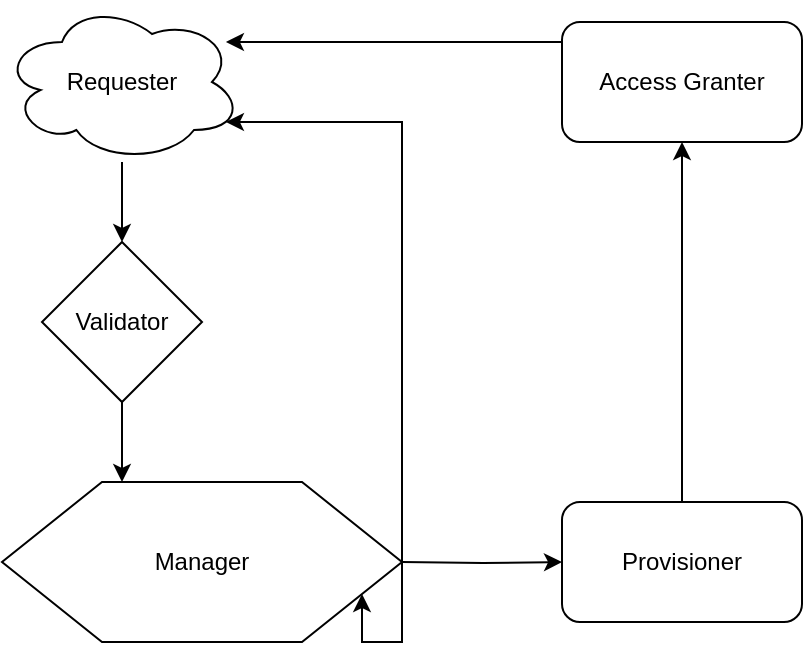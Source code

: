 <mxfile version="13.3.9" type="device" pages="5"><diagram id="b5QA2U0obfnR6psDowaY" name="Page-1"><mxGraphModel dx="1366" dy="920" grid="1" gridSize="10" guides="1" tooltips="1" connect="1" arrows="1" fold="1" page="1" pageScale="1" pageWidth="850" pageHeight="1100" math="0" shadow="0"><root><mxCell id="0"/><mxCell id="1" parent="0"/><mxCell id="1qLpprnVvksGzE491ZAk-1" style="edgeStyle=orthogonalEdgeStyle;rounded=0;orthogonalLoop=1;jettySize=auto;html=1;" edge="1" parent="1" source="1qLpprnVvksGzE491ZAk-2" target="1qLpprnVvksGzE491ZAk-4"><mxGeometry relative="1" as="geometry"/></mxCell><mxCell id="1qLpprnVvksGzE491ZAk-2" value="Requester" style="ellipse;shape=cloud;whiteSpace=wrap;html=1;strokeColor=#000000;" vertex="1" parent="1"><mxGeometry x="40" y="40" width="120" height="80" as="geometry"/></mxCell><mxCell id="1qLpprnVvksGzE491ZAk-3" style="edgeStyle=orthogonalEdgeStyle;rounded=0;orthogonalLoop=1;jettySize=auto;html=1;" edge="1" parent="1" source="1qLpprnVvksGzE491ZAk-4"><mxGeometry relative="1" as="geometry"><mxPoint x="100" y="280" as="targetPoint"/></mxGeometry></mxCell><mxCell id="1qLpprnVvksGzE491ZAk-4" value="Validator" style="rhombus;whiteSpace=wrap;html=1;strokeColor=#000000;" vertex="1" parent="1"><mxGeometry x="60" y="160" width="80" height="80" as="geometry"/></mxCell><mxCell id="1qLpprnVvksGzE491ZAk-5" style="edgeStyle=orthogonalEdgeStyle;rounded=0;orthogonalLoop=1;jettySize=auto;html=1;" edge="1" parent="1" source="1qLpprnVvksGzE491ZAk-6" target="1qLpprnVvksGzE491ZAk-8"><mxGeometry relative="1" as="geometry"/></mxCell><mxCell id="1qLpprnVvksGzE491ZAk-6" value="Provisioner" style="rounded=1;whiteSpace=wrap;html=1;strokeColor=#000000;" vertex="1" parent="1"><mxGeometry x="320" y="290" width="120" height="60" as="geometry"/></mxCell><mxCell id="1qLpprnVvksGzE491ZAk-7" style="edgeStyle=orthogonalEdgeStyle;rounded=0;orthogonalLoop=1;jettySize=auto;html=1;" edge="1" parent="1" source="1qLpprnVvksGzE491ZAk-8" target="1qLpprnVvksGzE491ZAk-2"><mxGeometry relative="1" as="geometry"><Array as="points"><mxPoint x="230" y="60"/><mxPoint x="230" y="60"/></Array></mxGeometry></mxCell><mxCell id="1qLpprnVvksGzE491ZAk-8" value="Access Granter" style="rounded=1;whiteSpace=wrap;html=1;strokeColor=#000000;" vertex="1" parent="1"><mxGeometry x="320" y="50" width="120" height="60" as="geometry"/></mxCell><mxCell id="1qLpprnVvksGzE491ZAk-9" style="edgeStyle=orthogonalEdgeStyle;rounded=0;orthogonalLoop=1;jettySize=auto;html=1;" edge="1" parent="1" target="1qLpprnVvksGzE491ZAk-6"><mxGeometry relative="1" as="geometry"><mxPoint x="240" y="320" as="sourcePoint"/></mxGeometry></mxCell><mxCell id="1qLpprnVvksGzE491ZAk-10" style="edgeStyle=orthogonalEdgeStyle;rounded=0;orthogonalLoop=1;jettySize=auto;html=1;" edge="1" parent="1" target="1qLpprnVvksGzE491ZAk-2"><mxGeometry relative="1" as="geometry"><Array as="points"><mxPoint x="240" y="100"/></Array><mxPoint x="240" y="320" as="sourcePoint"/></mxGeometry></mxCell><mxCell id="1qLpprnVvksGzE491ZAk-13" style="edgeStyle=orthogonalEdgeStyle;rounded=0;orthogonalLoop=1;jettySize=auto;html=1;entryX=1;entryY=0.75;entryDx=0;entryDy=0;exitX=1;exitY=0.5;exitDx=0;exitDy=0;" edge="1" parent="1" target="u8qjS0mAjr5R2-uHuz22-1"><mxGeometry relative="1" as="geometry"><Array as="points"><mxPoint x="240" y="360"/><mxPoint x="220" y="360"/></Array><mxPoint x="240" y="320" as="sourcePoint"/><mxPoint x="180" y="340" as="targetPoint"/></mxGeometry></mxCell><mxCell id="u8qjS0mAjr5R2-uHuz22-1" value="&lt;div align=&quot;center&quot;&gt;Manager&lt;/div&gt;" style="shape=hexagon;perimeter=hexagonPerimeter2;whiteSpace=wrap;html=1;strokeColor=#000000;strokeWidth=1;align=center;" vertex="1" parent="1"><mxGeometry x="40" y="280" width="200" height="80" as="geometry"/></mxCell></root></mxGraphModel></diagram><diagram id="k67eY6rTGJOU18pZnq8o" name="Page-2"><mxGraphModel dx="1366" dy="920" grid="1" gridSize="10" guides="1" tooltips="1" connect="1" arrows="1" fold="1" page="1" pageScale="1" pageWidth="850" pageHeight="1100" math="0" shadow="0"><root><mxCell id="ZcAS9JiNrZTuGgyrhyA3-0"/><mxCell id="ZcAS9JiNrZTuGgyrhyA3-1" parent="ZcAS9JiNrZTuGgyrhyA3-0"/><mxCell id="h4AQgNParEj3AX83HdM_-0" style="edgeStyle=orthogonalEdgeStyle;rounded=0;orthogonalLoop=1;jettySize=auto;html=1;" edge="1" parent="ZcAS9JiNrZTuGgyrhyA3-1" source="h4AQgNParEj3AX83HdM_-1" target="h4AQgNParEj3AX83HdM_-3"><mxGeometry relative="1" as="geometry"/></mxCell><mxCell id="h4AQgNParEj3AX83HdM_-1" value="Requester" style="ellipse;shape=cloud;whiteSpace=wrap;html=1;strokeColor=#000000;" vertex="1" parent="ZcAS9JiNrZTuGgyrhyA3-1"><mxGeometry x="40" y="40" width="120" height="80" as="geometry"/></mxCell><mxCell id="h4AQgNParEj3AX83HdM_-2" style="edgeStyle=orthogonalEdgeStyle;rounded=0;orthogonalLoop=1;jettySize=auto;html=1;" edge="1" parent="ZcAS9JiNrZTuGgyrhyA3-1" source="h4AQgNParEj3AX83HdM_-3"><mxGeometry relative="1" as="geometry"><mxPoint x="100" y="280" as="targetPoint"/></mxGeometry></mxCell><mxCell id="h4AQgNParEj3AX83HdM_-3" value="Validator" style="rhombus;whiteSpace=wrap;html=1;strokeColor=#000000;" vertex="1" parent="ZcAS9JiNrZTuGgyrhyA3-1"><mxGeometry x="60" y="160" width="80" height="80" as="geometry"/></mxCell><mxCell id="h4AQgNParEj3AX83HdM_-4" style="edgeStyle=orthogonalEdgeStyle;rounded=0;orthogonalLoop=1;jettySize=auto;html=1;" edge="1" parent="ZcAS9JiNrZTuGgyrhyA3-1" source="h4AQgNParEj3AX83HdM_-5" target="h4AQgNParEj3AX83HdM_-7"><mxGeometry relative="1" as="geometry"/></mxCell><mxCell id="h4AQgNParEj3AX83HdM_-5" value="Provisioner" style="rounded=1;whiteSpace=wrap;html=1;strokeColor=#000000;" vertex="1" parent="ZcAS9JiNrZTuGgyrhyA3-1"><mxGeometry x="320" y="290" width="120" height="60" as="geometry"/></mxCell><mxCell id="h4AQgNParEj3AX83HdM_-6" style="edgeStyle=orthogonalEdgeStyle;rounded=0;orthogonalLoop=1;jettySize=auto;html=1;" edge="1" parent="ZcAS9JiNrZTuGgyrhyA3-1" source="h4AQgNParEj3AX83HdM_-7" target="h4AQgNParEj3AX83HdM_-1"><mxGeometry relative="1" as="geometry"><Array as="points"><mxPoint x="230" y="60"/><mxPoint x="230" y="60"/></Array></mxGeometry></mxCell><mxCell id="h4AQgNParEj3AX83HdM_-7" value="Access Granter" style="rounded=1;whiteSpace=wrap;html=1;strokeColor=#000000;" vertex="1" parent="ZcAS9JiNrZTuGgyrhyA3-1"><mxGeometry x="320" y="50" width="120" height="60" as="geometry"/></mxCell><mxCell id="h4AQgNParEj3AX83HdM_-8" style="edgeStyle=orthogonalEdgeStyle;rounded=0;orthogonalLoop=1;jettySize=auto;html=1;" edge="1" parent="ZcAS9JiNrZTuGgyrhyA3-1" target="h4AQgNParEj3AX83HdM_-5"><mxGeometry relative="1" as="geometry"><mxPoint x="240" y="320" as="sourcePoint"/></mxGeometry></mxCell><mxCell id="h4AQgNParEj3AX83HdM_-9" style="edgeStyle=orthogonalEdgeStyle;rounded=0;orthogonalLoop=1;jettySize=auto;html=1;" edge="1" parent="ZcAS9JiNrZTuGgyrhyA3-1" target="h4AQgNParEj3AX83HdM_-1"><mxGeometry relative="1" as="geometry"><Array as="points"><mxPoint x="240" y="100"/></Array><mxPoint x="240" y="320" as="sourcePoint"/></mxGeometry></mxCell><mxCell id="h4AQgNParEj3AX83HdM_-10" style="edgeStyle=orthogonalEdgeStyle;rounded=0;orthogonalLoop=1;jettySize=auto;html=1;entryX=1;entryY=0.75;entryDx=0;entryDy=0;exitX=1;exitY=0.5;exitDx=0;exitDy=0;fillColor=#d5e8d4;strokeColor=#82b366;strokeWidth=3;" edge="1" parent="ZcAS9JiNrZTuGgyrhyA3-1" target="h4AQgNParEj3AX83HdM_-11"><mxGeometry relative="1" as="geometry"><Array as="points"><mxPoint x="240" y="360"/><mxPoint x="220" y="360"/></Array><mxPoint x="240" y="320" as="sourcePoint"/><mxPoint x="180" y="340" as="targetPoint"/></mxGeometry></mxCell><mxCell id="h4AQgNParEj3AX83HdM_-11" value="&lt;div align=&quot;center&quot;&gt;Manager&lt;/div&gt;" style="shape=hexagon;perimeter=hexagonPerimeter2;whiteSpace=wrap;html=1;strokeColor=#000000;strokeWidth=1;align=center;" vertex="1" parent="ZcAS9JiNrZTuGgyrhyA3-1"><mxGeometry x="40" y="280" width="200" height="80" as="geometry"/></mxCell></root></mxGraphModel></diagram><diagram id="1UWO5AwvelYBKagUxwAV" name="Page-3"><mxGraphModel dx="1366" dy="920" grid="1" gridSize="10" guides="1" tooltips="1" connect="1" arrows="1" fold="1" page="1" pageScale="1" pageWidth="850" pageHeight="1100" math="0" shadow="0"><root><mxCell id="Fz4IcNohfLFAvi4Asllj-0"/><mxCell id="Fz4IcNohfLFAvi4Asllj-1" parent="Fz4IcNohfLFAvi4Asllj-0"/><mxCell id="lWIGU9Tw46XyfqCTN6_2-0" style="edgeStyle=orthogonalEdgeStyle;rounded=0;orthogonalLoop=1;jettySize=auto;html=1;" edge="1" parent="Fz4IcNohfLFAvi4Asllj-1" source="lWIGU9Tw46XyfqCTN6_2-1" target="lWIGU9Tw46XyfqCTN6_2-3"><mxGeometry relative="1" as="geometry"/></mxCell><mxCell id="lWIGU9Tw46XyfqCTN6_2-1" value="Requester" style="ellipse;shape=cloud;whiteSpace=wrap;html=1;strokeColor=#000000;" vertex="1" parent="Fz4IcNohfLFAvi4Asllj-1"><mxGeometry x="40" y="40" width="120" height="80" as="geometry"/></mxCell><mxCell id="lWIGU9Tw46XyfqCTN6_2-2" style="edgeStyle=orthogonalEdgeStyle;rounded=0;orthogonalLoop=1;jettySize=auto;html=1;" edge="1" parent="Fz4IcNohfLFAvi4Asllj-1" source="lWIGU9Tw46XyfqCTN6_2-3"><mxGeometry relative="1" as="geometry"><mxPoint x="100" y="280" as="targetPoint"/></mxGeometry></mxCell><mxCell id="lWIGU9Tw46XyfqCTN6_2-3" value="Validator" style="rhombus;whiteSpace=wrap;html=1;strokeColor=#000000;" vertex="1" parent="Fz4IcNohfLFAvi4Asllj-1"><mxGeometry x="60" y="160" width="80" height="80" as="geometry"/></mxCell><mxCell id="lWIGU9Tw46XyfqCTN6_2-4" style="edgeStyle=orthogonalEdgeStyle;rounded=0;orthogonalLoop=1;jettySize=auto;html=1;" edge="1" parent="Fz4IcNohfLFAvi4Asllj-1" source="lWIGU9Tw46XyfqCTN6_2-5" target="lWIGU9Tw46XyfqCTN6_2-7"><mxGeometry relative="1" as="geometry"/></mxCell><mxCell id="lWIGU9Tw46XyfqCTN6_2-5" value="Provisioner" style="rounded=1;whiteSpace=wrap;html=1;strokeColor=#000000;" vertex="1" parent="Fz4IcNohfLFAvi4Asllj-1"><mxGeometry x="320" y="290" width="120" height="60" as="geometry"/></mxCell><mxCell id="lWIGU9Tw46XyfqCTN6_2-6" style="edgeStyle=orthogonalEdgeStyle;rounded=0;orthogonalLoop=1;jettySize=auto;html=1;" edge="1" parent="Fz4IcNohfLFAvi4Asllj-1" source="lWIGU9Tw46XyfqCTN6_2-7" target="lWIGU9Tw46XyfqCTN6_2-1"><mxGeometry relative="1" as="geometry"><Array as="points"><mxPoint x="230" y="60"/><mxPoint x="230" y="60"/></Array></mxGeometry></mxCell><mxCell id="lWIGU9Tw46XyfqCTN6_2-7" value="Access Granter" style="rounded=1;whiteSpace=wrap;html=1;strokeColor=#000000;" vertex="1" parent="Fz4IcNohfLFAvi4Asllj-1"><mxGeometry x="320" y="50" width="120" height="60" as="geometry"/></mxCell><mxCell id="lWIGU9Tw46XyfqCTN6_2-8" style="edgeStyle=orthogonalEdgeStyle;rounded=0;orthogonalLoop=1;jettySize=auto;html=1;" edge="1" parent="Fz4IcNohfLFAvi4Asllj-1" target="lWIGU9Tw46XyfqCTN6_2-5"><mxGeometry relative="1" as="geometry"><mxPoint x="240" y="320" as="sourcePoint"/></mxGeometry></mxCell><mxCell id="lWIGU9Tw46XyfqCTN6_2-9" style="edgeStyle=orthogonalEdgeStyle;rounded=0;orthogonalLoop=1;jettySize=auto;html=1;" edge="1" parent="Fz4IcNohfLFAvi4Asllj-1" target="lWIGU9Tw46XyfqCTN6_2-1"><mxGeometry relative="1" as="geometry"><Array as="points"><mxPoint x="240" y="100"/></Array><mxPoint x="240" y="320" as="sourcePoint"/></mxGeometry></mxCell><mxCell id="lWIGU9Tw46XyfqCTN6_2-11" value="&lt;div align=&quot;center&quot;&gt;Manager&lt;/div&gt;" style="shape=hexagon;perimeter=hexagonPerimeter2;whiteSpace=wrap;html=1;strokeColor=#82b366;strokeWidth=3;align=center;fillColor=#d5e8d4;" vertex="1" parent="Fz4IcNohfLFAvi4Asllj-1"><mxGeometry x="40" y="280" width="200" height="80" as="geometry"/></mxCell></root></mxGraphModel></diagram><diagram id="ug1zQ--hc-EBdkPg2A4n" name="Page-4"><mxGraphModel dx="1366" dy="920" grid="1" gridSize="10" guides="1" tooltips="1" connect="1" arrows="1" fold="1" page="1" pageScale="1" pageWidth="850" pageHeight="1100" math="0" shadow="0"><root><mxCell id="ZDnden4w_AgFxoEYTI9D-0"/><mxCell id="ZDnden4w_AgFxoEYTI9D-1" parent="ZDnden4w_AgFxoEYTI9D-0"/><mxCell id="ZDnden4w_AgFxoEYTI9D-2" style="edgeStyle=orthogonalEdgeStyle;rounded=0;orthogonalLoop=1;jettySize=auto;html=1;" edge="1" parent="ZDnden4w_AgFxoEYTI9D-1" source="ZDnden4w_AgFxoEYTI9D-3" target="ZDnden4w_AgFxoEYTI9D-5"><mxGeometry relative="1" as="geometry"/></mxCell><mxCell id="ZDnden4w_AgFxoEYTI9D-3" value="Requester" style="ellipse;shape=cloud;whiteSpace=wrap;html=1;strokeColor=#000000;" vertex="1" parent="ZDnden4w_AgFxoEYTI9D-1"><mxGeometry x="40" y="40" width="120" height="80" as="geometry"/></mxCell><mxCell id="ZDnden4w_AgFxoEYTI9D-4" style="edgeStyle=orthogonalEdgeStyle;rounded=0;orthogonalLoop=1;jettySize=auto;html=1;fillColor=#d5e8d4;strokeColor=#82b366;strokeWidth=3;" edge="1" parent="ZDnden4w_AgFxoEYTI9D-1" source="ZDnden4w_AgFxoEYTI9D-5"><mxGeometry relative="1" as="geometry"><mxPoint x="100" y="280" as="targetPoint"/></mxGeometry></mxCell><mxCell id="ZDnden4w_AgFxoEYTI9D-5" value="Validator" style="rhombus;whiteSpace=wrap;html=1;strokeColor=#82b366;fillColor=#d5e8d4;strokeWidth=3;" vertex="1" parent="ZDnden4w_AgFxoEYTI9D-1"><mxGeometry x="60" y="160" width="80" height="80" as="geometry"/></mxCell><mxCell id="ZDnden4w_AgFxoEYTI9D-6" style="edgeStyle=orthogonalEdgeStyle;rounded=0;orthogonalLoop=1;jettySize=auto;html=1;" edge="1" parent="ZDnden4w_AgFxoEYTI9D-1" source="ZDnden4w_AgFxoEYTI9D-7" target="ZDnden4w_AgFxoEYTI9D-9"><mxGeometry relative="1" as="geometry"/></mxCell><mxCell id="ZDnden4w_AgFxoEYTI9D-7" value="Provisioner" style="rounded=1;whiteSpace=wrap;html=1;strokeColor=#000000;" vertex="1" parent="ZDnden4w_AgFxoEYTI9D-1"><mxGeometry x="320" y="290" width="120" height="60" as="geometry"/></mxCell><mxCell id="ZDnden4w_AgFxoEYTI9D-8" style="edgeStyle=orthogonalEdgeStyle;rounded=0;orthogonalLoop=1;jettySize=auto;html=1;" edge="1" parent="ZDnden4w_AgFxoEYTI9D-1" source="ZDnden4w_AgFxoEYTI9D-9" target="ZDnden4w_AgFxoEYTI9D-3"><mxGeometry relative="1" as="geometry"><Array as="points"><mxPoint x="230" y="60"/><mxPoint x="230" y="60"/></Array></mxGeometry></mxCell><mxCell id="ZDnden4w_AgFxoEYTI9D-9" value="Access Granter" style="rounded=1;whiteSpace=wrap;html=1;strokeColor=#000000;" vertex="1" parent="ZDnden4w_AgFxoEYTI9D-1"><mxGeometry x="320" y="50" width="120" height="60" as="geometry"/></mxCell><mxCell id="ZDnden4w_AgFxoEYTI9D-10" style="edgeStyle=orthogonalEdgeStyle;rounded=0;orthogonalLoop=1;jettySize=auto;html=1;" edge="1" parent="ZDnden4w_AgFxoEYTI9D-1" source="ZDnden4w_AgFxoEYTI9D-13" target="ZDnden4w_AgFxoEYTI9D-7"><mxGeometry relative="1" as="geometry"><mxPoint x="240" y="320" as="sourcePoint"/></mxGeometry></mxCell><mxCell id="ZDnden4w_AgFxoEYTI9D-11" style="edgeStyle=orthogonalEdgeStyle;rounded=0;orthogonalLoop=1;jettySize=auto;html=1;" edge="1" parent="ZDnden4w_AgFxoEYTI9D-1" source="ZDnden4w_AgFxoEYTI9D-13" target="ZDnden4w_AgFxoEYTI9D-3"><mxGeometry relative="1" as="geometry"><Array as="points"><mxPoint x="240" y="320"/><mxPoint x="240" y="100"/></Array><mxPoint x="240" y="320" as="sourcePoint"/></mxGeometry></mxCell><mxCell id="ZDnden4w_AgFxoEYTI9D-13" value="Manager" style="rounded=0;whiteSpace=wrap;html=1;strokeColor=#000000;" vertex="1" parent="ZDnden4w_AgFxoEYTI9D-1"><mxGeometry x="60" y="280" width="80" height="80" as="geometry"/></mxCell></root></mxGraphModel></diagram><diagram id="owdf4K07TubDy6PAxszl" name="Page-5"><mxGraphModel dx="1366" dy="920" grid="1" gridSize="10" guides="1" tooltips="1" connect="1" arrows="1" fold="1" page="1" pageScale="1" pageWidth="850" pageHeight="1100" math="0" shadow="0"><root><mxCell id="lONZkT-fxTCvogfjV2Pd-0"/><mxCell id="lONZkT-fxTCvogfjV2Pd-1" parent="lONZkT-fxTCvogfjV2Pd-0"/><mxCell id="NKCQ4mTPGR8KNUi1nWWH-0" style="edgeStyle=orthogonalEdgeStyle;rounded=0;orthogonalLoop=1;jettySize=auto;html=1;" edge="1" parent="lONZkT-fxTCvogfjV2Pd-1" source="NKCQ4mTPGR8KNUi1nWWH-1" target="NKCQ4mTPGR8KNUi1nWWH-10"><mxGeometry relative="1" as="geometry"><mxPoint x="100" y="160" as="targetPoint"/></mxGeometry></mxCell><mxCell id="NKCQ4mTPGR8KNUi1nWWH-1" value="Requester" style="ellipse;shape=cloud;whiteSpace=wrap;html=1;strokeColor=#000000;" vertex="1" parent="lONZkT-fxTCvogfjV2Pd-1"><mxGeometry x="40" y="40" width="120" height="80" as="geometry"/></mxCell><mxCell id="NKCQ4mTPGR8KNUi1nWWH-4" style="edgeStyle=orthogonalEdgeStyle;rounded=0;orthogonalLoop=1;jettySize=auto;html=1;" edge="1" parent="lONZkT-fxTCvogfjV2Pd-1" source="NKCQ4mTPGR8KNUi1nWWH-5" target="NKCQ4mTPGR8KNUi1nWWH-7"><mxGeometry relative="1" as="geometry"/></mxCell><mxCell id="NKCQ4mTPGR8KNUi1nWWH-5" value="Provisioner" style="rounded=1;whiteSpace=wrap;html=1;strokeColor=#000000;" vertex="1" parent="lONZkT-fxTCvogfjV2Pd-1"><mxGeometry x="320" y="290" width="120" height="60" as="geometry"/></mxCell><mxCell id="NKCQ4mTPGR8KNUi1nWWH-6" style="edgeStyle=orthogonalEdgeStyle;rounded=0;orthogonalLoop=1;jettySize=auto;html=1;" edge="1" parent="lONZkT-fxTCvogfjV2Pd-1" source="NKCQ4mTPGR8KNUi1nWWH-7" target="NKCQ4mTPGR8KNUi1nWWH-1"><mxGeometry relative="1" as="geometry"><Array as="points"><mxPoint x="230" y="60"/><mxPoint x="230" y="60"/></Array></mxGeometry></mxCell><mxCell id="NKCQ4mTPGR8KNUi1nWWH-7" value="Access Granter" style="rounded=1;whiteSpace=wrap;html=1;strokeColor=#000000;" vertex="1" parent="lONZkT-fxTCvogfjV2Pd-1"><mxGeometry x="320" y="50" width="120" height="60" as="geometry"/></mxCell><mxCell id="NKCQ4mTPGR8KNUi1nWWH-8" style="edgeStyle=orthogonalEdgeStyle;rounded=0;orthogonalLoop=1;jettySize=auto;html=1;" edge="1" parent="lONZkT-fxTCvogfjV2Pd-1" source="NKCQ4mTPGR8KNUi1nWWH-10" target="NKCQ4mTPGR8KNUi1nWWH-5"><mxGeometry relative="1" as="geometry"><mxPoint x="240" y="320" as="sourcePoint"/></mxGeometry></mxCell><mxCell id="NKCQ4mTPGR8KNUi1nWWH-9" style="edgeStyle=orthogonalEdgeStyle;rounded=0;orthogonalLoop=1;jettySize=auto;html=1;" edge="1" parent="lONZkT-fxTCvogfjV2Pd-1" source="NKCQ4mTPGR8KNUi1nWWH-10" target="NKCQ4mTPGR8KNUi1nWWH-1"><mxGeometry relative="1" as="geometry"><Array as="points"><mxPoint x="240" y="320"/><mxPoint x="240" y="100"/></Array><mxPoint x="240" y="320" as="sourcePoint"/></mxGeometry></mxCell><mxCell id="NKCQ4mTPGR8KNUi1nWWH-10" value="Manager" style="rounded=0;whiteSpace=wrap;html=1;strokeColor=#000000;" vertex="1" parent="lONZkT-fxTCvogfjV2Pd-1"><mxGeometry x="60" y="280" width="80" height="80" as="geometry"/></mxCell></root></mxGraphModel></diagram></mxfile>
